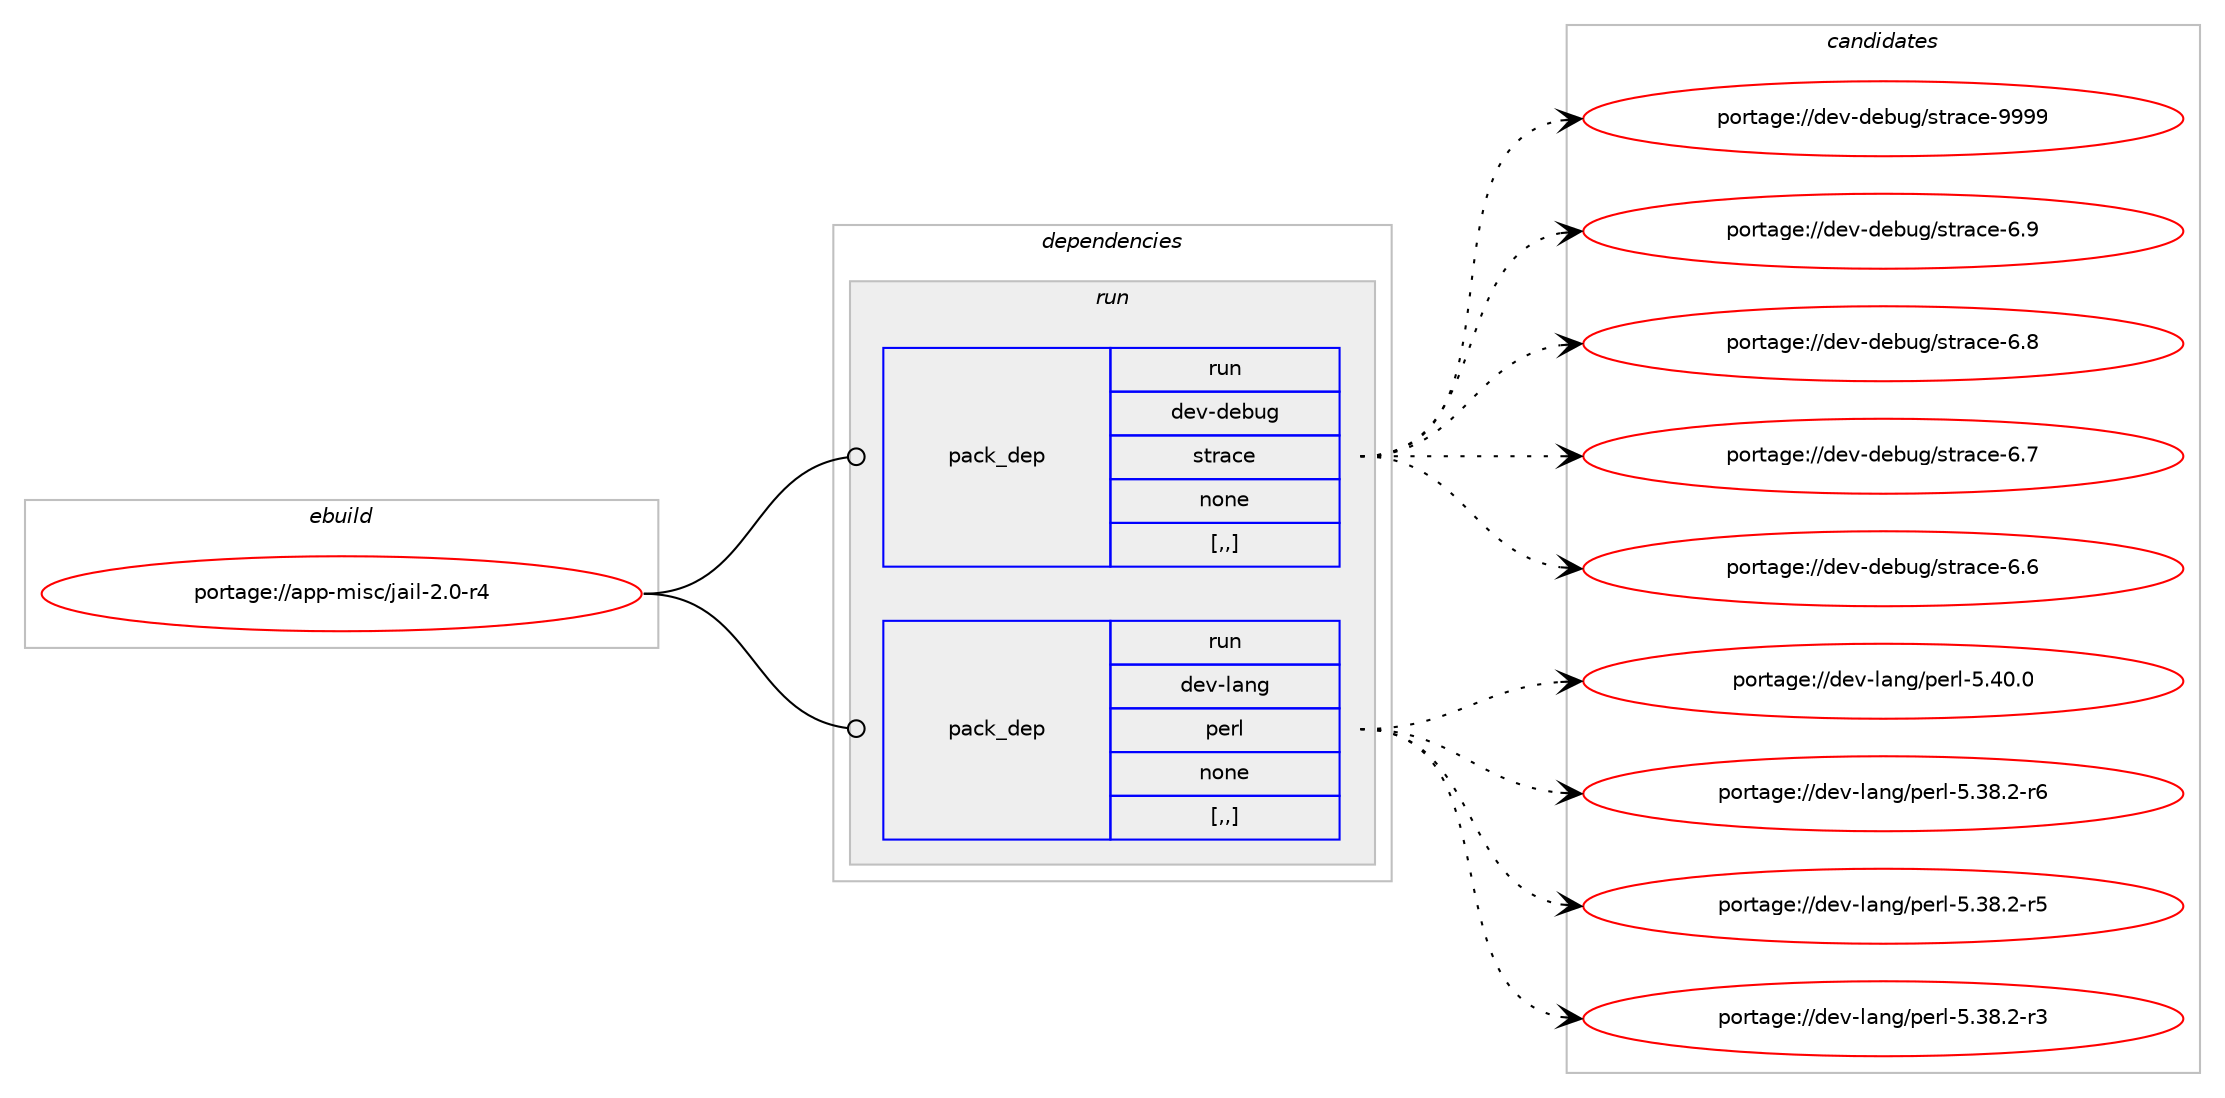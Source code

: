 digraph prolog {

# *************
# Graph options
# *************

newrank=true;
concentrate=true;
compound=true;
graph [rankdir=LR,fontname=Helvetica,fontsize=10,ranksep=1.5];#, ranksep=2.5, nodesep=0.2];
edge  [arrowhead=vee];
node  [fontname=Helvetica,fontsize=10];

# **********
# The ebuild
# **********

subgraph cluster_leftcol {
color=gray;
label=<<i>ebuild</i>>;
id [label="portage://app-misc/jail-2.0-r4", color=red, width=4, href="../app-misc/jail-2.0-r4.svg"];
}

# ****************
# The dependencies
# ****************

subgraph cluster_midcol {
color=gray;
label=<<i>dependencies</i>>;
subgraph cluster_compile {
fillcolor="#eeeeee";
style=filled;
label=<<i>compile</i>>;
}
subgraph cluster_compileandrun {
fillcolor="#eeeeee";
style=filled;
label=<<i>compile and run</i>>;
}
subgraph cluster_run {
fillcolor="#eeeeee";
style=filled;
label=<<i>run</i>>;
subgraph pack29535 {
dependency42142 [label=<<TABLE BORDER="0" CELLBORDER="1" CELLSPACING="0" CELLPADDING="4" WIDTH="220"><TR><TD ROWSPAN="6" CELLPADDING="30">pack_dep</TD></TR><TR><TD WIDTH="110">run</TD></TR><TR><TD>dev-debug</TD></TR><TR><TD>strace</TD></TR><TR><TD>none</TD></TR><TR><TD>[,,]</TD></TR></TABLE>>, shape=none, color=blue];
}
id:e -> dependency42142:w [weight=20,style="solid",arrowhead="odot"];
subgraph pack29536 {
dependency42143 [label=<<TABLE BORDER="0" CELLBORDER="1" CELLSPACING="0" CELLPADDING="4" WIDTH="220"><TR><TD ROWSPAN="6" CELLPADDING="30">pack_dep</TD></TR><TR><TD WIDTH="110">run</TD></TR><TR><TD>dev-lang</TD></TR><TR><TD>perl</TD></TR><TR><TD>none</TD></TR><TR><TD>[,,]</TD></TR></TABLE>>, shape=none, color=blue];
}
id:e -> dependency42143:w [weight=20,style="solid",arrowhead="odot"];
}
}

# **************
# The candidates
# **************

subgraph cluster_choices {
rank=same;
color=gray;
label=<<i>candidates</i>>;

subgraph choice29535 {
color=black;
nodesep=1;
choice10010111845100101981171034711511611497991014557575757 [label="portage://dev-debug/strace-9999", color=red, width=4,href="../dev-debug/strace-9999.svg"];
choice100101118451001019811710347115116114979910145544657 [label="portage://dev-debug/strace-6.9", color=red, width=4,href="../dev-debug/strace-6.9.svg"];
choice100101118451001019811710347115116114979910145544656 [label="portage://dev-debug/strace-6.8", color=red, width=4,href="../dev-debug/strace-6.8.svg"];
choice100101118451001019811710347115116114979910145544655 [label="portage://dev-debug/strace-6.7", color=red, width=4,href="../dev-debug/strace-6.7.svg"];
choice100101118451001019811710347115116114979910145544654 [label="portage://dev-debug/strace-6.6", color=red, width=4,href="../dev-debug/strace-6.6.svg"];
dependency42142:e -> choice10010111845100101981171034711511611497991014557575757:w [style=dotted,weight="100"];
dependency42142:e -> choice100101118451001019811710347115116114979910145544657:w [style=dotted,weight="100"];
dependency42142:e -> choice100101118451001019811710347115116114979910145544656:w [style=dotted,weight="100"];
dependency42142:e -> choice100101118451001019811710347115116114979910145544655:w [style=dotted,weight="100"];
dependency42142:e -> choice100101118451001019811710347115116114979910145544654:w [style=dotted,weight="100"];
}
subgraph choice29536 {
color=black;
nodesep=1;
choice10010111845108971101034711210111410845534652484648 [label="portage://dev-lang/perl-5.40.0", color=red, width=4,href="../dev-lang/perl-5.40.0.svg"];
choice100101118451089711010347112101114108455346515646504511454 [label="portage://dev-lang/perl-5.38.2-r6", color=red, width=4,href="../dev-lang/perl-5.38.2-r6.svg"];
choice100101118451089711010347112101114108455346515646504511453 [label="portage://dev-lang/perl-5.38.2-r5", color=red, width=4,href="../dev-lang/perl-5.38.2-r5.svg"];
choice100101118451089711010347112101114108455346515646504511451 [label="portage://dev-lang/perl-5.38.2-r3", color=red, width=4,href="../dev-lang/perl-5.38.2-r3.svg"];
dependency42143:e -> choice10010111845108971101034711210111410845534652484648:w [style=dotted,weight="100"];
dependency42143:e -> choice100101118451089711010347112101114108455346515646504511454:w [style=dotted,weight="100"];
dependency42143:e -> choice100101118451089711010347112101114108455346515646504511453:w [style=dotted,weight="100"];
dependency42143:e -> choice100101118451089711010347112101114108455346515646504511451:w [style=dotted,weight="100"];
}
}

}
